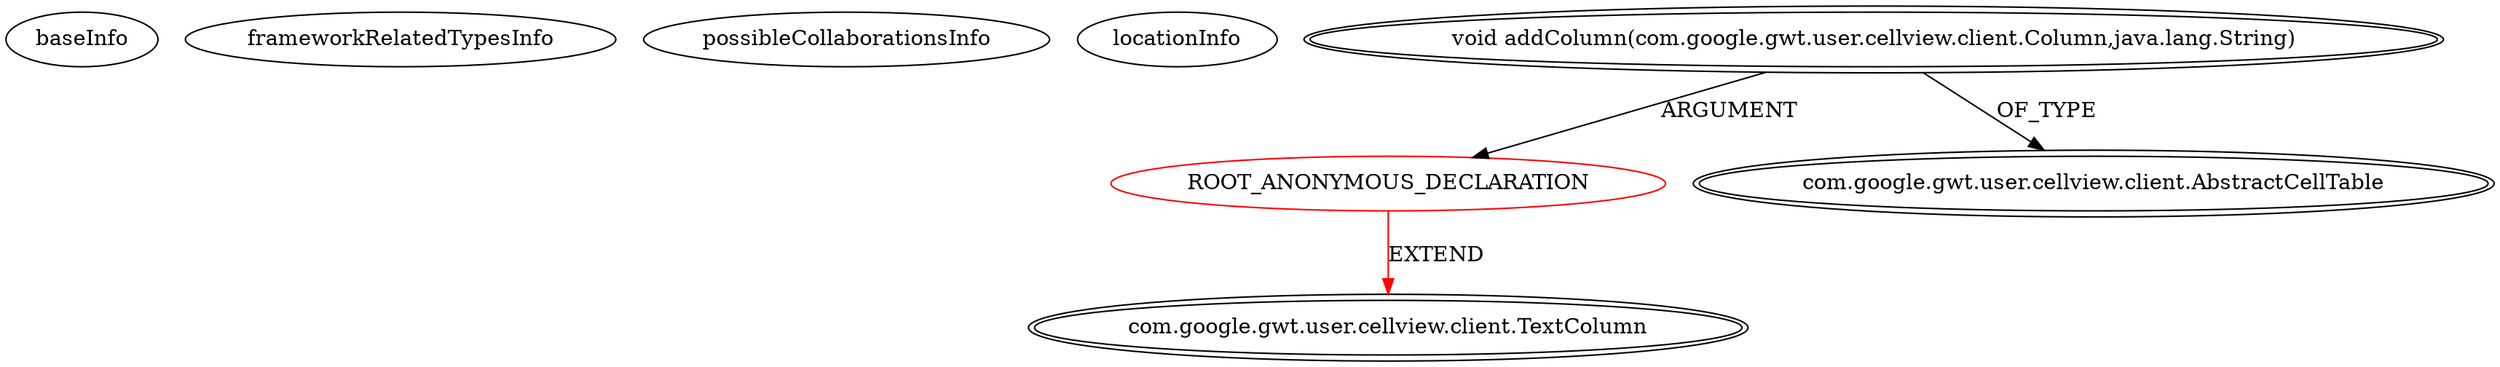 digraph {
baseInfo[graphId=209,category="extension_graph",isAnonymous=true,possibleRelation=false]
frameworkRelatedTypesInfo[0="com.google.gwt.user.cellview.client.TextColumn"]
possibleCollaborationsInfo[]
locationInfo[projectName="MainMain-ChatCafeine",filePath="/MainMain-ChatCafeine/ChatCafeine-master/ChatCafeine/src/sources/client/vue/administration/AdminPanel.java",contextSignature="com.google.gwt.user.client.ui.Widget creerListeSallePanel()",graphId="209"]
0[label="ROOT_ANONYMOUS_DECLARATION",vertexType="ROOT_ANONYMOUS_DECLARATION",isFrameworkType=false,color=red]
1[label="com.google.gwt.user.cellview.client.TextColumn",vertexType="FRAMEWORK_CLASS_TYPE",isFrameworkType=true,peripheries=2]
2[label="void addColumn(com.google.gwt.user.cellview.client.Column,java.lang.String)",vertexType="OUTSIDE_CALL",isFrameworkType=true,peripheries=2]
3[label="com.google.gwt.user.cellview.client.AbstractCellTable",vertexType="FRAMEWORK_CLASS_TYPE",isFrameworkType=true,peripheries=2]
0->1[label="EXTEND",color=red]
2->0[label="ARGUMENT"]
2->3[label="OF_TYPE"]
}
